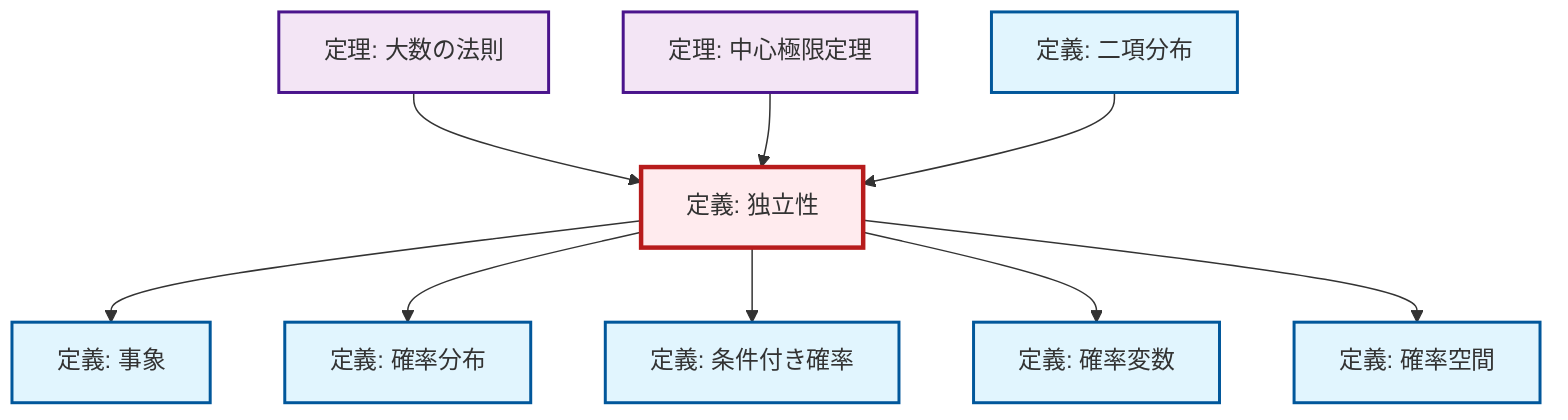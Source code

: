 graph TD
    classDef definition fill:#e1f5fe,stroke:#01579b,stroke-width:2px
    classDef theorem fill:#f3e5f5,stroke:#4a148c,stroke-width:2px
    classDef axiom fill:#fff3e0,stroke:#e65100,stroke-width:2px
    classDef example fill:#e8f5e9,stroke:#1b5e20,stroke-width:2px
    classDef current fill:#ffebee,stroke:#b71c1c,stroke-width:3px
    def-probability-distribution["定義: 確率分布"]:::definition
    thm-central-limit["定理: 中心極限定理"]:::theorem
    thm-law-of-large-numbers["定理: 大数の法則"]:::theorem
    def-independence["定義: 独立性"]:::definition
    def-probability-space["定義: 確率空間"]:::definition
    def-event["定義: 事象"]:::definition
    def-random-variable["定義: 確率変数"]:::definition
    def-conditional-probability["定義: 条件付き確率"]:::definition
    def-binomial-distribution["定義: 二項分布"]:::definition
    thm-law-of-large-numbers --> def-independence
    thm-central-limit --> def-independence
    def-independence --> def-event
    def-independence --> def-probability-distribution
    def-independence --> def-conditional-probability
    def-binomial-distribution --> def-independence
    def-independence --> def-random-variable
    def-independence --> def-probability-space
    class def-independence current